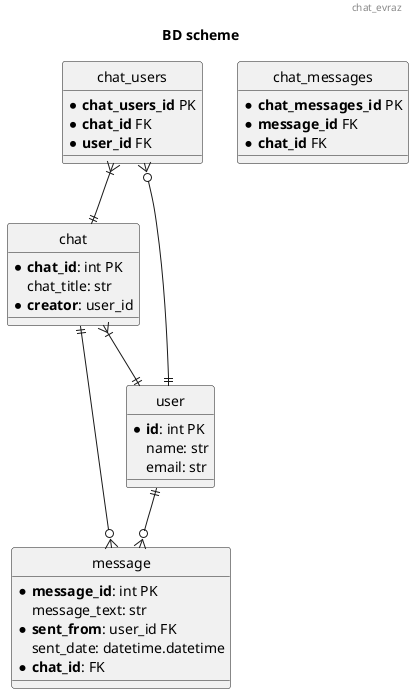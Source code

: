 @startuml
header  chat_evraz
title BD scheme

hide circle




entity message {
    * **message_id**: int PK
    message_text: str
    * **sent_from**: user_id FK
    sent_date: datetime.datetime
    * **chat_id**: FK
    }

entity chat {
    * **chat_id**: int PK
    chat_title: str
    * **creator**: user_id

}

entity user {
    * **id**: int PK
     name: str
     email: str
}

entity chat_messages{
    * **chat_messages_id** PK
    * **message_id** FK
    * **chat_id** FK
}

entity chat_users{
    * **chat_users_id** PK
    * **chat_id** FK
    * **user_id** FK
}

'chat_messages ||--|| message
'chat_messages }o--|| chat

chat_users }o--|| user
chat_users }|--|| chat
user ||--o{ message
user ||-u-|{ chat

chat ||--o{ message
@enduml